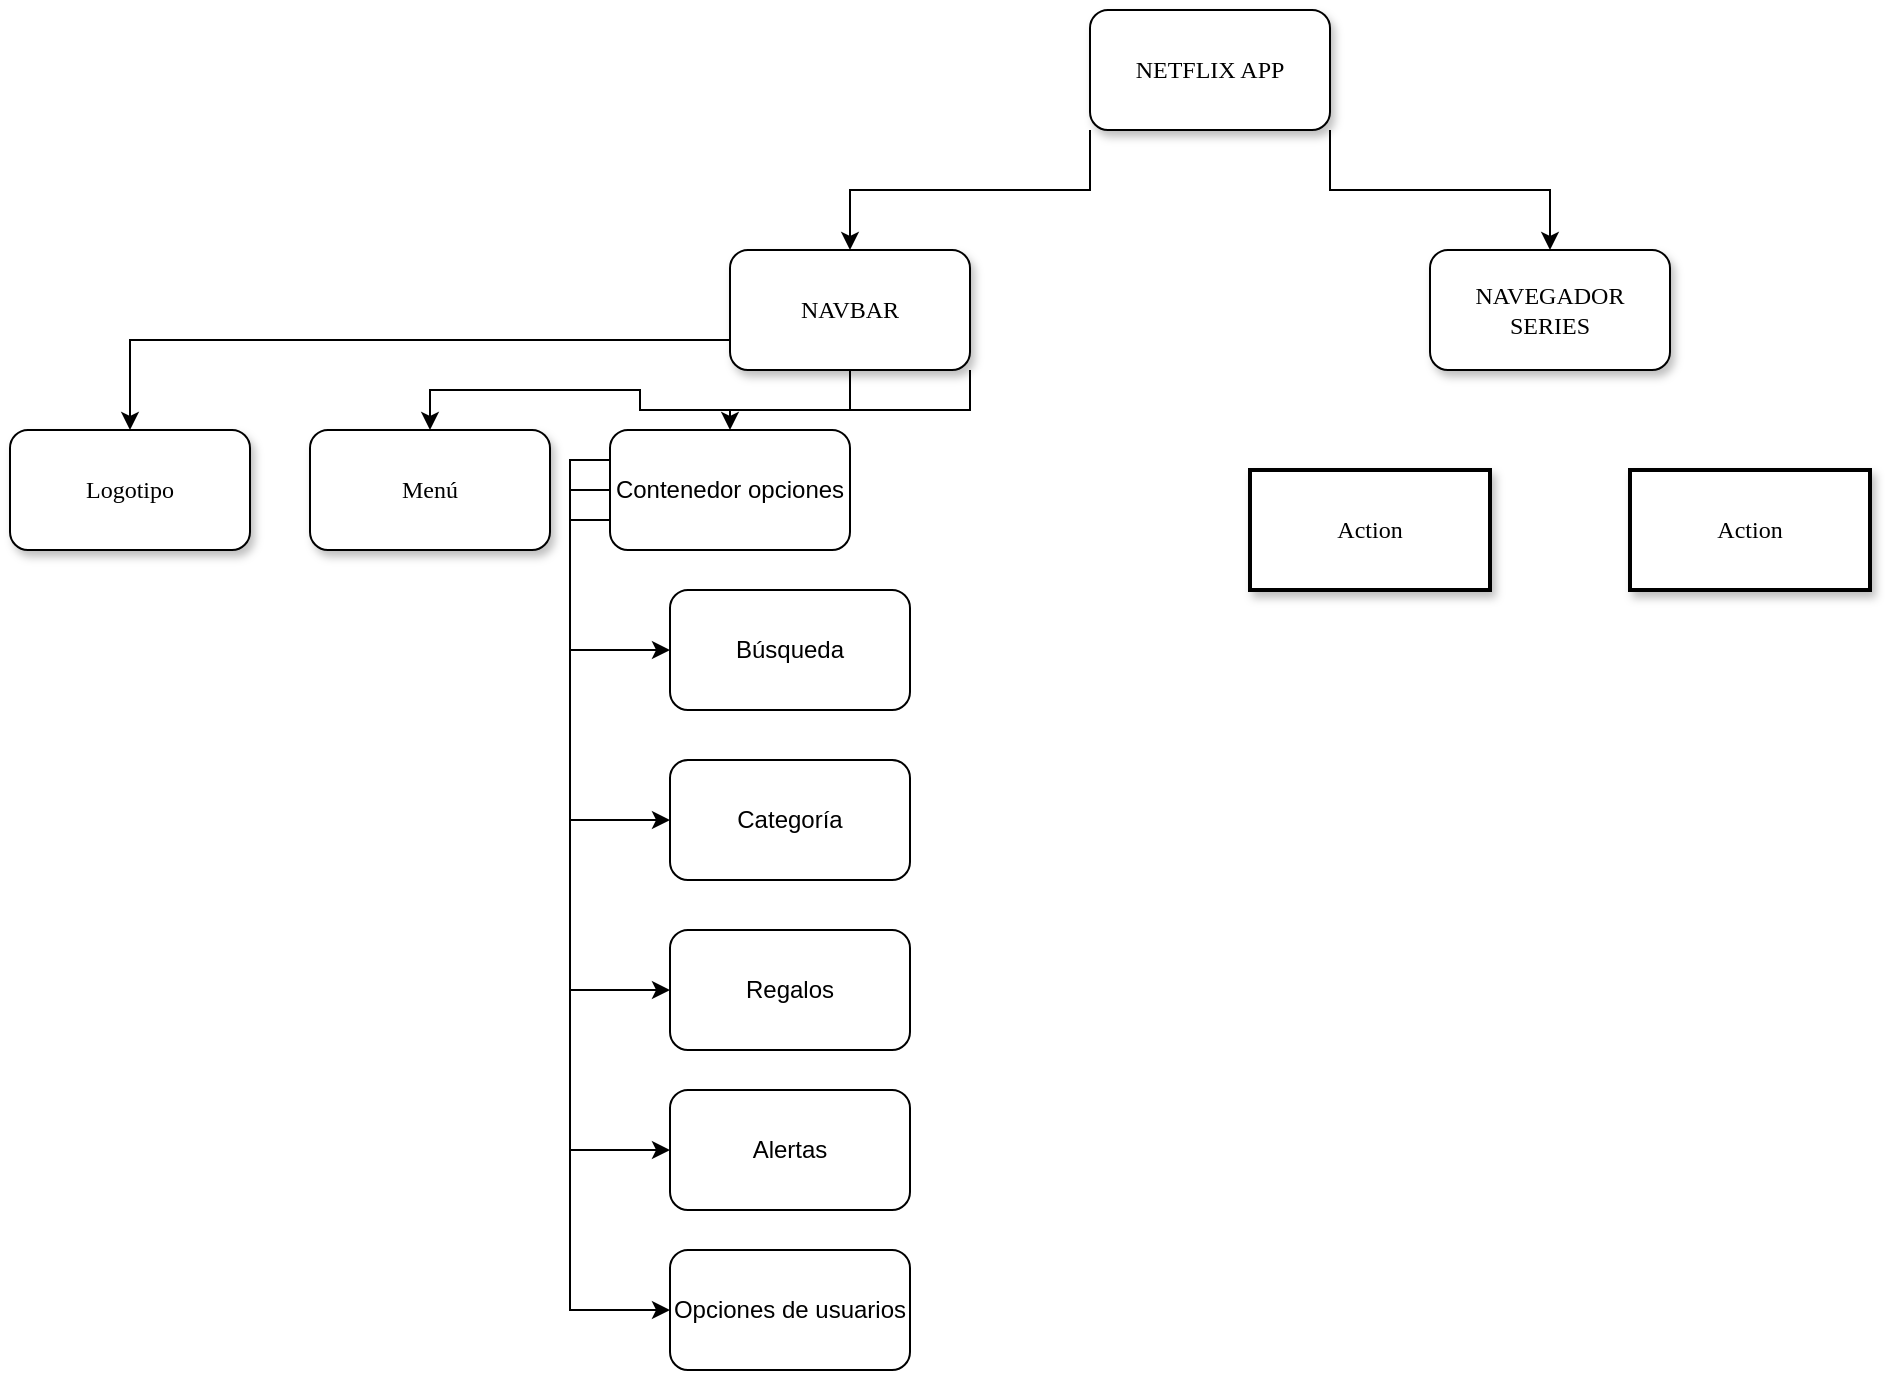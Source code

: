 <mxfile version="13.8.6" type="github">
  <diagram name="Page-1" id="10a91c8b-09ff-31b1-d368-03940ed4cc9e">
    <mxGraphModel dx="1177" dy="763" grid="1" gridSize="10" guides="1" tooltips="1" connect="1" arrows="1" fold="1" page="1" pageScale="1" pageWidth="1100" pageHeight="850" background="#ffffff" math="0" shadow="0">
      <root>
        <mxCell id="0" />
        <mxCell id="1" parent="0" />
        <mxCell id="dW9o3touPIfNvN1-kY45-9" style="edgeStyle=orthogonalEdgeStyle;rounded=0;orthogonalLoop=1;jettySize=auto;html=1;exitX=0;exitY=1;exitDx=0;exitDy=0;" edge="1" parent="1" source="62893188c0fa7362-1" target="62893188c0fa7362-2">
          <mxGeometry relative="1" as="geometry" />
        </mxCell>
        <mxCell id="dW9o3touPIfNvN1-kY45-10" style="edgeStyle=orthogonalEdgeStyle;rounded=0;orthogonalLoop=1;jettySize=auto;html=1;exitX=1;exitY=1;exitDx=0;exitDy=0;entryX=0.5;entryY=0;entryDx=0;entryDy=0;" edge="1" parent="1" source="62893188c0fa7362-1" target="62893188c0fa7362-3">
          <mxGeometry relative="1" as="geometry" />
        </mxCell>
        <mxCell id="62893188c0fa7362-1" value="NETFLIX APP" style="whiteSpace=wrap;html=1;rounded=1;shadow=1;labelBackgroundColor=none;strokeWidth=1;fontFamily=Verdana;fontSize=12;align=center;" parent="1" vertex="1">
          <mxGeometry x="610" y="50" width="120" height="60" as="geometry" />
        </mxCell>
        <mxCell id="dW9o3touPIfNvN1-kY45-6" style="edgeStyle=orthogonalEdgeStyle;rounded=0;orthogonalLoop=1;jettySize=auto;html=1;exitX=1;exitY=1;exitDx=0;exitDy=0;entryX=0.5;entryY=0;entryDx=0;entryDy=0;" edge="1" parent="1" source="62893188c0fa7362-2" target="dW9o3touPIfNvN1-kY45-1">
          <mxGeometry relative="1" as="geometry" />
        </mxCell>
        <mxCell id="dW9o3touPIfNvN1-kY45-7" style="edgeStyle=orthogonalEdgeStyle;rounded=0;orthogonalLoop=1;jettySize=auto;html=1;exitX=0.5;exitY=1;exitDx=0;exitDy=0;" edge="1" parent="1" source="62893188c0fa7362-2" target="62893188c0fa7362-9">
          <mxGeometry relative="1" as="geometry" />
        </mxCell>
        <mxCell id="dW9o3touPIfNvN1-kY45-8" style="edgeStyle=orthogonalEdgeStyle;rounded=0;orthogonalLoop=1;jettySize=auto;html=1;exitX=0;exitY=0.75;exitDx=0;exitDy=0;" edge="1" parent="1" source="62893188c0fa7362-2" target="62893188c0fa7362-8">
          <mxGeometry relative="1" as="geometry" />
        </mxCell>
        <mxCell id="62893188c0fa7362-2" value="NAVBAR" style="whiteSpace=wrap;html=1;rounded=1;shadow=1;labelBackgroundColor=none;strokeWidth=1;fontFamily=Verdana;fontSize=12;align=center;" parent="1" vertex="1">
          <mxGeometry x="430" y="170" width="120" height="60" as="geometry" />
        </mxCell>
        <mxCell id="62893188c0fa7362-3" value="&lt;div&gt;NAVEGADOR&lt;br&gt;&lt;/div&gt;&lt;div&gt; SERIES&lt;/div&gt;" style="whiteSpace=wrap;html=1;rounded=1;shadow=1;labelBackgroundColor=none;strokeWidth=1;fontFamily=Verdana;fontSize=12;align=center;" parent="1" vertex="1">
          <mxGeometry x="780" y="170" width="120" height="60" as="geometry" />
        </mxCell>
        <mxCell id="62893188c0fa7362-8" value="Logotipo" style="whiteSpace=wrap;html=1;rounded=1;shadow=1;labelBackgroundColor=none;strokeWidth=1;fontFamily=Verdana;fontSize=12;align=center;" parent="1" vertex="1">
          <mxGeometry x="70" y="260" width="120" height="60" as="geometry" />
        </mxCell>
        <mxCell id="62893188c0fa7362-9" value="Menú" style="whiteSpace=wrap;html=1;rounded=1;shadow=1;labelBackgroundColor=none;strokeWidth=1;fontFamily=Verdana;fontSize=12;align=center;" parent="1" vertex="1">
          <mxGeometry x="220" y="260" width="120" height="60" as="geometry" />
        </mxCell>
        <mxCell id="62893188c0fa7362-10" value="&lt;span&gt;Action&lt;/span&gt;" style="whiteSpace=wrap;html=1;rounded=0;shadow=1;labelBackgroundColor=none;strokeWidth=2;fontFamily=Verdana;fontSize=12;align=center;" parent="1" vertex="1">
          <mxGeometry x="690" y="280" width="120" height="60" as="geometry" />
        </mxCell>
        <mxCell id="62893188c0fa7362-11" value="&lt;span&gt;Action&lt;/span&gt;" style="whiteSpace=wrap;html=1;rounded=0;shadow=1;labelBackgroundColor=none;strokeWidth=2;fontFamily=Verdana;fontSize=12;align=center;" parent="1" vertex="1">
          <mxGeometry x="880" y="280" width="120" height="60" as="geometry" />
        </mxCell>
        <mxCell id="dW9o3touPIfNvN1-kY45-20" style="edgeStyle=orthogonalEdgeStyle;rounded=0;orthogonalLoop=1;jettySize=auto;html=1;exitX=0;exitY=0.5;exitDx=0;exitDy=0;entryX=0;entryY=0.5;entryDx=0;entryDy=0;" edge="1" parent="1" source="dW9o3touPIfNvN1-kY45-1" target="dW9o3touPIfNvN1-kY45-17">
          <mxGeometry relative="1" as="geometry" />
        </mxCell>
        <mxCell id="dW9o3touPIfNvN1-kY45-21" style="edgeStyle=orthogonalEdgeStyle;rounded=0;orthogonalLoop=1;jettySize=auto;html=1;exitX=0;exitY=0.75;exitDx=0;exitDy=0;entryX=0;entryY=0.5;entryDx=0;entryDy=0;" edge="1" parent="1" source="dW9o3touPIfNvN1-kY45-1" target="dW9o3touPIfNvN1-kY45-16">
          <mxGeometry relative="1" as="geometry" />
        </mxCell>
        <mxCell id="dW9o3touPIfNvN1-kY45-22" style="edgeStyle=orthogonalEdgeStyle;rounded=0;orthogonalLoop=1;jettySize=auto;html=1;exitX=0;exitY=0.25;exitDx=0;exitDy=0;entryX=0;entryY=0.5;entryDx=0;entryDy=0;" edge="1" parent="1" source="dW9o3touPIfNvN1-kY45-1" target="dW9o3touPIfNvN1-kY45-15">
          <mxGeometry relative="1" as="geometry" />
        </mxCell>
        <mxCell id="dW9o3touPIfNvN1-kY45-23" style="edgeStyle=orthogonalEdgeStyle;rounded=0;orthogonalLoop=1;jettySize=auto;html=1;exitX=0;exitY=0.75;exitDx=0;exitDy=0;entryX=0;entryY=0.5;entryDx=0;entryDy=0;" edge="1" parent="1" source="dW9o3touPIfNvN1-kY45-1" target="dW9o3touPIfNvN1-kY45-14">
          <mxGeometry relative="1" as="geometry" />
        </mxCell>
        <mxCell id="dW9o3touPIfNvN1-kY45-25" style="edgeStyle=orthogonalEdgeStyle;rounded=0;orthogonalLoop=1;jettySize=auto;html=1;exitX=0;exitY=0.75;exitDx=0;exitDy=0;entryX=0;entryY=0.5;entryDx=0;entryDy=0;" edge="1" parent="1" source="dW9o3touPIfNvN1-kY45-1" target="dW9o3touPIfNvN1-kY45-13">
          <mxGeometry relative="1" as="geometry" />
        </mxCell>
        <mxCell id="dW9o3touPIfNvN1-kY45-1" value="Contenedor opciones" style="rounded=1;whiteSpace=wrap;html=1;" vertex="1" parent="1">
          <mxGeometry x="370" y="260" width="120" height="60" as="geometry" />
        </mxCell>
        <mxCell id="dW9o3touPIfNvN1-kY45-13" value="Búsqueda" style="rounded=1;whiteSpace=wrap;html=1;" vertex="1" parent="1">
          <mxGeometry x="400" y="340" width="120" height="60" as="geometry" />
        </mxCell>
        <mxCell id="dW9o3touPIfNvN1-kY45-14" value="Categoría" style="rounded=1;whiteSpace=wrap;html=1;" vertex="1" parent="1">
          <mxGeometry x="400" y="425" width="120" height="60" as="geometry" />
        </mxCell>
        <mxCell id="dW9o3touPIfNvN1-kY45-15" value="Regalos" style="rounded=1;whiteSpace=wrap;html=1;" vertex="1" parent="1">
          <mxGeometry x="400" y="510" width="120" height="60" as="geometry" />
        </mxCell>
        <mxCell id="dW9o3touPIfNvN1-kY45-16" value="Alertas" style="rounded=1;whiteSpace=wrap;html=1;" vertex="1" parent="1">
          <mxGeometry x="400" y="590" width="120" height="60" as="geometry" />
        </mxCell>
        <mxCell id="dW9o3touPIfNvN1-kY45-17" value="Opciones de usuarios" style="rounded=1;whiteSpace=wrap;html=1;" vertex="1" parent="1">
          <mxGeometry x="400" y="670" width="120" height="60" as="geometry" />
        </mxCell>
      </root>
    </mxGraphModel>
  </diagram>
</mxfile>

